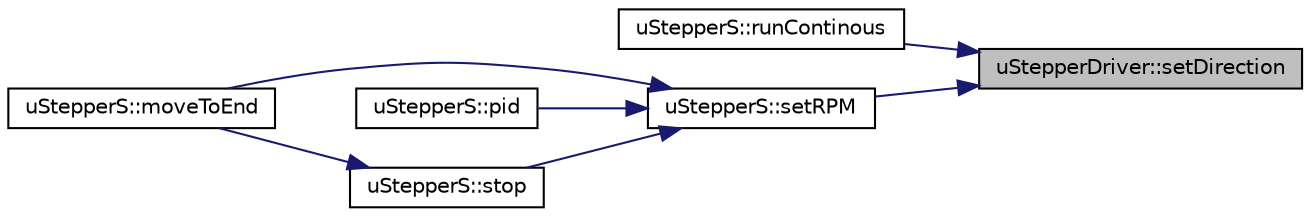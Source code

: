 digraph "uStepperDriver::setDirection"
{
 // LATEX_PDF_SIZE
  edge [fontname="Helvetica",fontsize="10",labelfontname="Helvetica",labelfontsize="10"];
  node [fontname="Helvetica",fontsize="10",shape=record];
  rankdir="RL";
  Node1 [label="uStepperDriver::setDirection",height=0.2,width=0.4,color="black", fillcolor="grey75", style="filled", fontcolor="black",tooltip=" "];
  Node1 -> Node2 [dir="back",color="midnightblue",fontsize="10",style="solid",fontname="Helvetica"];
  Node2 [label="uStepperS::runContinous",height=0.2,width=0.4,color="black", fillcolor="white", style="filled",URL="$classuStepperS.html#abbe885c71e6dadc13b8c954221ac47eb",tooltip="Make the motor rotate continuously."];
  Node1 -> Node3 [dir="back",color="midnightblue",fontsize="10",style="solid",fontname="Helvetica"];
  Node3 [label="uStepperS::setRPM",height=0.2,width=0.4,color="black", fillcolor="white", style="filled",URL="$classuStepperS.html#a5b754b633f5938b43f0b4db9f75c8874",tooltip="Set the velocity in rpm."];
  Node3 -> Node4 [dir="back",color="midnightblue",fontsize="10",style="solid",fontname="Helvetica"];
  Node4 [label="uStepperS::moveToEnd",height=0.2,width=0.4,color="black", fillcolor="white", style="filled",URL="$classuStepperS.html#a197ed9163e649bf5119d6c5670cd6aa4",tooltip="Moves the motor to its physical limit, without limit switch."];
  Node3 -> Node5 [dir="back",color="midnightblue",fontsize="10",style="solid",fontname="Helvetica"];
  Node5 [label="uStepperS::pid",height=0.2,width=0.4,color="black", fillcolor="white", style="filled",URL="$classuStepperS.html#a26ed0d754a0d95eab0bea0225f471e6e",tooltip=" "];
  Node3 -> Node6 [dir="back",color="midnightblue",fontsize="10",style="solid",fontname="Helvetica"];
  Node6 [label="uStepperS::stop",height=0.2,width=0.4,color="black", fillcolor="white", style="filled",URL="$classuStepperS.html#a046dba8bef7d033809158bf0dd69a6fd",tooltip="Stop the motor."];
  Node6 -> Node4 [dir="back",color="midnightblue",fontsize="10",style="solid",fontname="Helvetica"];
}
